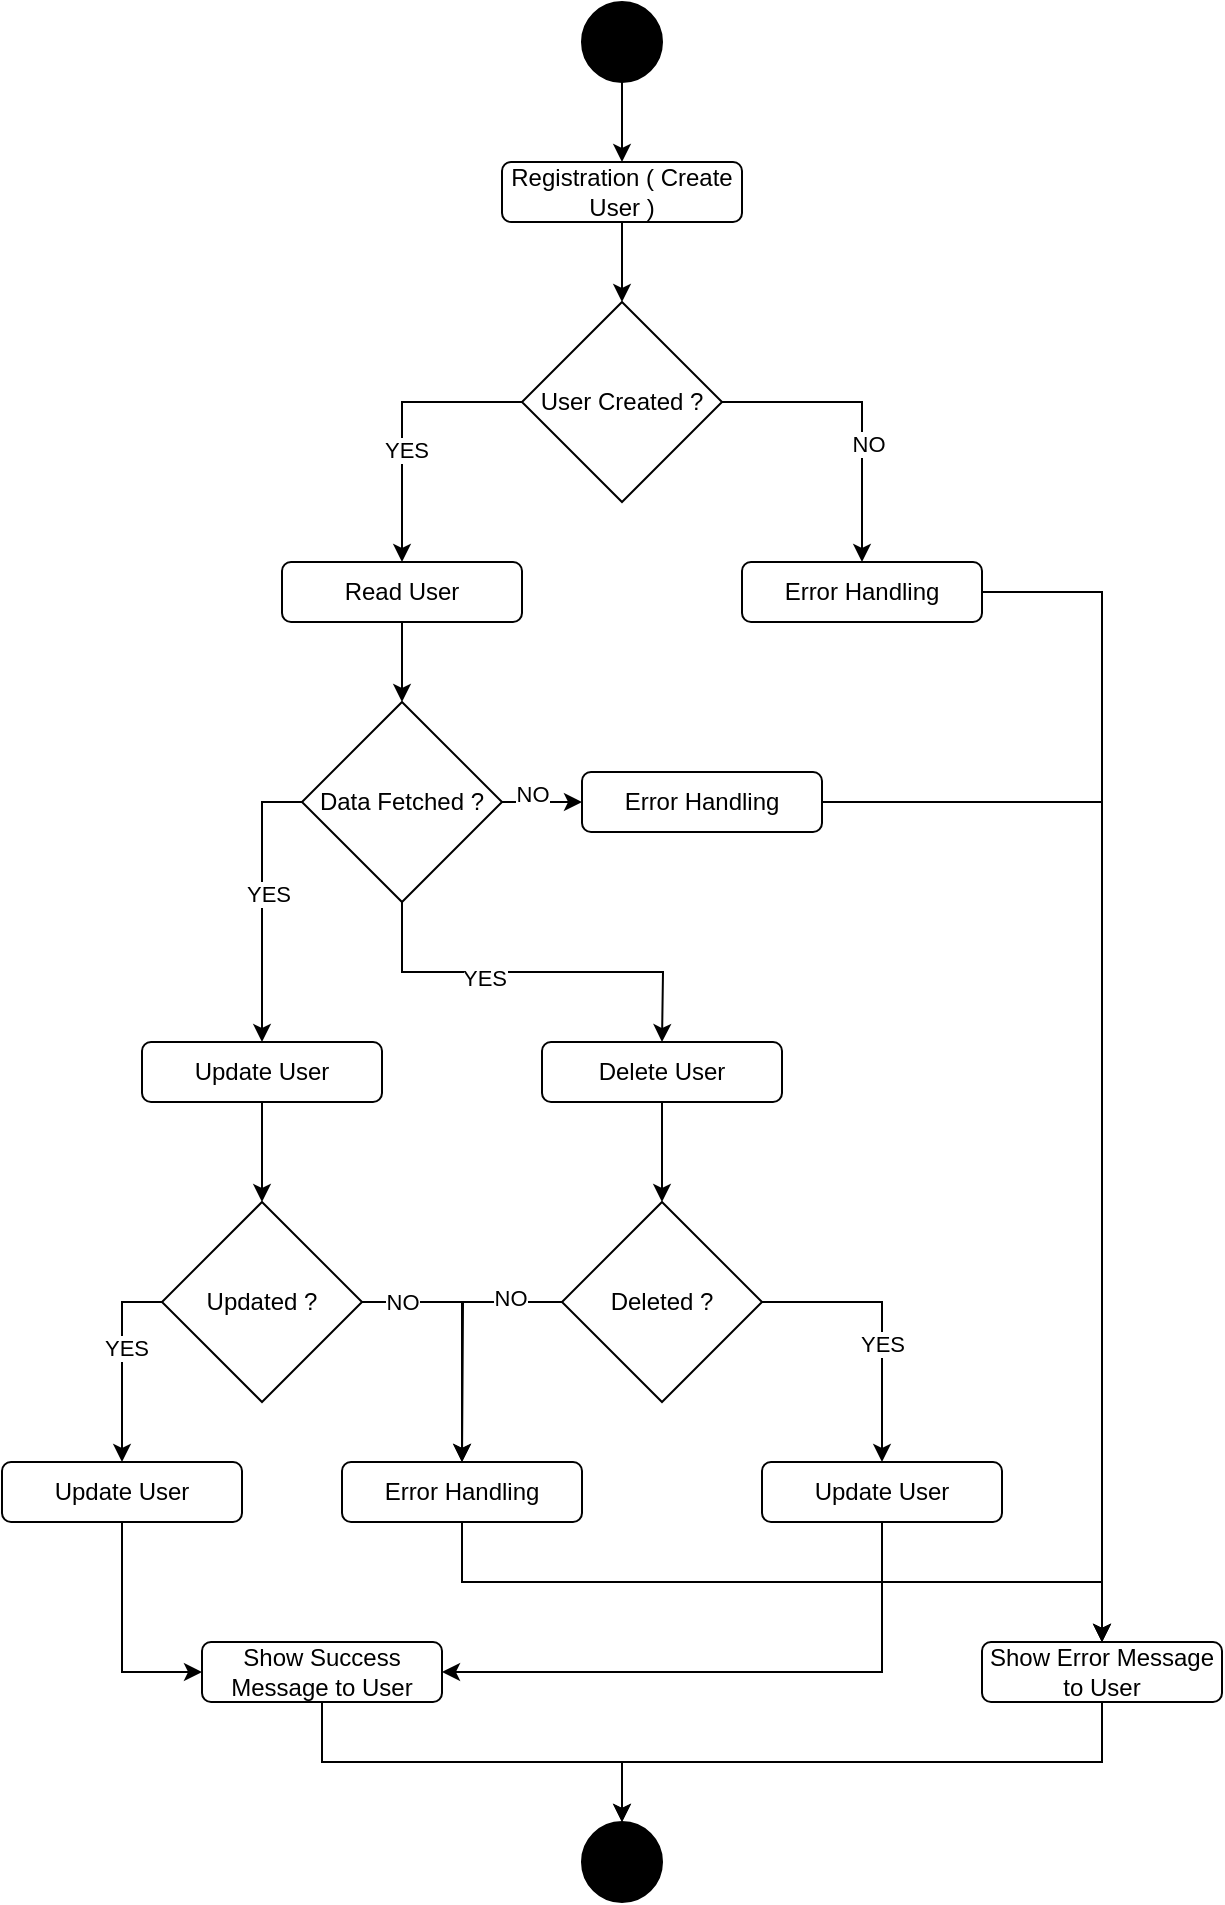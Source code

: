 <mxfile version="24.6.4" type="device">
  <diagram id="C5RBs43oDa-KdzZeNtuy" name="Page-1">
    <mxGraphModel dx="2074" dy="802" grid="1" gridSize="10" guides="1" tooltips="1" connect="1" arrows="1" fold="1" page="1" pageScale="1" pageWidth="827" pageHeight="1169" math="0" shadow="0">
      <root>
        <mxCell id="WIyWlLk6GJQsqaUBKTNV-0" />
        <mxCell id="WIyWlLk6GJQsqaUBKTNV-1" parent="WIyWlLk6GJQsqaUBKTNV-0" />
        <mxCell id="20fMWqvZLDc1XGUT310H-5" style="edgeStyle=orthogonalEdgeStyle;rounded=0;orthogonalLoop=1;jettySize=auto;html=1;exitX=0.5;exitY=1;exitDx=0;exitDy=0;entryX=0.5;entryY=0;entryDx=0;entryDy=0;" edge="1" parent="WIyWlLk6GJQsqaUBKTNV-1" source="20fMWqvZLDc1XGUT310H-0" target="20fMWqvZLDc1XGUT310H-1">
          <mxGeometry relative="1" as="geometry" />
        </mxCell>
        <mxCell id="20fMWqvZLDc1XGUT310H-0" value="" style="ellipse;whiteSpace=wrap;html=1;aspect=fixed;fillColor=#000000;" vertex="1" parent="WIyWlLk6GJQsqaUBKTNV-1">
          <mxGeometry x="400" y="40" width="40" height="40" as="geometry" />
        </mxCell>
        <mxCell id="20fMWqvZLDc1XGUT310H-4" style="edgeStyle=orthogonalEdgeStyle;rounded=0;orthogonalLoop=1;jettySize=auto;html=1;exitX=0.5;exitY=1;exitDx=0;exitDy=0;entryX=0.5;entryY=0;entryDx=0;entryDy=0;" edge="1" parent="WIyWlLk6GJQsqaUBKTNV-1" source="20fMWqvZLDc1XGUT310H-1" target="20fMWqvZLDc1XGUT310H-3">
          <mxGeometry relative="1" as="geometry" />
        </mxCell>
        <mxCell id="20fMWqvZLDc1XGUT310H-1" value="Registration ( Create User )" style="rounded=1;whiteSpace=wrap;html=1;" vertex="1" parent="WIyWlLk6GJQsqaUBKTNV-1">
          <mxGeometry x="360" y="120" width="120" height="30" as="geometry" />
        </mxCell>
        <mxCell id="20fMWqvZLDc1XGUT310H-8" style="edgeStyle=orthogonalEdgeStyle;rounded=0;orthogonalLoop=1;jettySize=auto;html=1;exitX=0;exitY=0.5;exitDx=0;exitDy=0;entryX=0.5;entryY=0;entryDx=0;entryDy=0;" edge="1" parent="WIyWlLk6GJQsqaUBKTNV-1" source="20fMWqvZLDc1XGUT310H-3" target="20fMWqvZLDc1XGUT310H-6">
          <mxGeometry relative="1" as="geometry" />
        </mxCell>
        <mxCell id="20fMWqvZLDc1XGUT310H-10" value="YES" style="edgeLabel;html=1;align=center;verticalAlign=middle;resizable=0;points=[];" vertex="1" connectable="0" parent="20fMWqvZLDc1XGUT310H-8">
          <mxGeometry x="0.2" y="2" relative="1" as="geometry">
            <mxPoint as="offset" />
          </mxGeometry>
        </mxCell>
        <mxCell id="20fMWqvZLDc1XGUT310H-9" style="edgeStyle=orthogonalEdgeStyle;rounded=0;orthogonalLoop=1;jettySize=auto;html=1;exitX=1;exitY=0.5;exitDx=0;exitDy=0;entryX=0.5;entryY=0;entryDx=0;entryDy=0;" edge="1" parent="WIyWlLk6GJQsqaUBKTNV-1" source="20fMWqvZLDc1XGUT310H-3" target="20fMWqvZLDc1XGUT310H-7">
          <mxGeometry relative="1" as="geometry" />
        </mxCell>
        <mxCell id="20fMWqvZLDc1XGUT310H-11" value="NO" style="edgeLabel;html=1;align=center;verticalAlign=middle;resizable=0;points=[];" vertex="1" connectable="0" parent="20fMWqvZLDc1XGUT310H-9">
          <mxGeometry x="0.213" y="3" relative="1" as="geometry">
            <mxPoint as="offset" />
          </mxGeometry>
        </mxCell>
        <mxCell id="20fMWqvZLDc1XGUT310H-3" value="User Created ?" style="rhombus;whiteSpace=wrap;html=1;" vertex="1" parent="WIyWlLk6GJQsqaUBKTNV-1">
          <mxGeometry x="370" y="190" width="100" height="100" as="geometry" />
        </mxCell>
        <mxCell id="20fMWqvZLDc1XGUT310H-13" style="edgeStyle=orthogonalEdgeStyle;rounded=0;orthogonalLoop=1;jettySize=auto;html=1;exitX=0.5;exitY=1;exitDx=0;exitDy=0;entryX=0.5;entryY=0;entryDx=0;entryDy=0;" edge="1" parent="WIyWlLk6GJQsqaUBKTNV-1" source="20fMWqvZLDc1XGUT310H-6" target="20fMWqvZLDc1XGUT310H-12">
          <mxGeometry relative="1" as="geometry" />
        </mxCell>
        <mxCell id="20fMWqvZLDc1XGUT310H-6" value="Read User" style="rounded=1;whiteSpace=wrap;html=1;" vertex="1" parent="WIyWlLk6GJQsqaUBKTNV-1">
          <mxGeometry x="250" y="320" width="120" height="30" as="geometry" />
        </mxCell>
        <mxCell id="20fMWqvZLDc1XGUT310H-51" style="edgeStyle=orthogonalEdgeStyle;rounded=0;orthogonalLoop=1;jettySize=auto;html=1;exitX=1;exitY=0.5;exitDx=0;exitDy=0;entryX=0.5;entryY=0;entryDx=0;entryDy=0;" edge="1" parent="WIyWlLk6GJQsqaUBKTNV-1" source="20fMWqvZLDc1XGUT310H-7" target="20fMWqvZLDc1XGUT310H-41">
          <mxGeometry relative="1" as="geometry" />
        </mxCell>
        <mxCell id="20fMWqvZLDc1XGUT310H-7" value="Error Handling" style="rounded=1;whiteSpace=wrap;html=1;" vertex="1" parent="WIyWlLk6GJQsqaUBKTNV-1">
          <mxGeometry x="480" y="320" width="120" height="30" as="geometry" />
        </mxCell>
        <mxCell id="20fMWqvZLDc1XGUT310H-15" style="edgeStyle=orthogonalEdgeStyle;rounded=0;orthogonalLoop=1;jettySize=auto;html=1;exitX=0;exitY=0.5;exitDx=0;exitDy=0;" edge="1" parent="WIyWlLk6GJQsqaUBKTNV-1" source="20fMWqvZLDc1XGUT310H-12">
          <mxGeometry relative="1" as="geometry">
            <mxPoint x="240" y="560" as="targetPoint" />
          </mxGeometry>
        </mxCell>
        <mxCell id="20fMWqvZLDc1XGUT310H-19" value="YES" style="edgeLabel;html=1;align=center;verticalAlign=middle;resizable=0;points=[];" vertex="1" connectable="0" parent="20fMWqvZLDc1XGUT310H-15">
          <mxGeometry x="-0.06" y="3" relative="1" as="geometry">
            <mxPoint as="offset" />
          </mxGeometry>
        </mxCell>
        <mxCell id="20fMWqvZLDc1XGUT310H-16" style="edgeStyle=orthogonalEdgeStyle;rounded=0;orthogonalLoop=1;jettySize=auto;html=1;exitX=0.5;exitY=1;exitDx=0;exitDy=0;" edge="1" parent="WIyWlLk6GJQsqaUBKTNV-1" source="20fMWqvZLDc1XGUT310H-12">
          <mxGeometry relative="1" as="geometry">
            <mxPoint x="440" y="560" as="targetPoint" />
          </mxGeometry>
        </mxCell>
        <mxCell id="20fMWqvZLDc1XGUT310H-20" value="YES" style="edgeLabel;html=1;align=center;verticalAlign=middle;resizable=0;points=[];" vertex="1" connectable="0" parent="20fMWqvZLDc1XGUT310H-16">
          <mxGeometry x="-0.242" y="-3" relative="1" as="geometry">
            <mxPoint as="offset" />
          </mxGeometry>
        </mxCell>
        <mxCell id="20fMWqvZLDc1XGUT310H-39" style="edgeStyle=orthogonalEdgeStyle;rounded=0;orthogonalLoop=1;jettySize=auto;html=1;exitX=1;exitY=0.5;exitDx=0;exitDy=0;entryX=0;entryY=0.5;entryDx=0;entryDy=0;" edge="1" parent="WIyWlLk6GJQsqaUBKTNV-1" source="20fMWqvZLDc1XGUT310H-12" target="20fMWqvZLDc1XGUT310H-38">
          <mxGeometry relative="1" as="geometry" />
        </mxCell>
        <mxCell id="20fMWqvZLDc1XGUT310H-40" value="NO" style="edgeLabel;html=1;align=center;verticalAlign=middle;resizable=0;points=[];" vertex="1" connectable="0" parent="20fMWqvZLDc1XGUT310H-39">
          <mxGeometry x="-0.25" y="4" relative="1" as="geometry">
            <mxPoint as="offset" />
          </mxGeometry>
        </mxCell>
        <mxCell id="20fMWqvZLDc1XGUT310H-12" value="Data Fetched ?" style="rhombus;whiteSpace=wrap;html=1;" vertex="1" parent="WIyWlLk6GJQsqaUBKTNV-1">
          <mxGeometry x="260" y="390" width="100" height="100" as="geometry" />
        </mxCell>
        <mxCell id="20fMWqvZLDc1XGUT310H-23" style="edgeStyle=orthogonalEdgeStyle;rounded=0;orthogonalLoop=1;jettySize=auto;html=1;exitX=0.5;exitY=1;exitDx=0;exitDy=0;entryX=0.5;entryY=0;entryDx=0;entryDy=0;" edge="1" parent="WIyWlLk6GJQsqaUBKTNV-1" source="20fMWqvZLDc1XGUT310H-17" target="20fMWqvZLDc1XGUT310H-21">
          <mxGeometry relative="1" as="geometry" />
        </mxCell>
        <mxCell id="20fMWqvZLDc1XGUT310H-17" value="Update User" style="rounded=1;whiteSpace=wrap;html=1;" vertex="1" parent="WIyWlLk6GJQsqaUBKTNV-1">
          <mxGeometry x="180" y="560" width="120" height="30" as="geometry" />
        </mxCell>
        <mxCell id="20fMWqvZLDc1XGUT310H-24" style="edgeStyle=orthogonalEdgeStyle;rounded=0;orthogonalLoop=1;jettySize=auto;html=1;exitX=0.5;exitY=1;exitDx=0;exitDy=0;entryX=0.5;entryY=0;entryDx=0;entryDy=0;" edge="1" parent="WIyWlLk6GJQsqaUBKTNV-1" source="20fMWqvZLDc1XGUT310H-18" target="20fMWqvZLDc1XGUT310H-22">
          <mxGeometry relative="1" as="geometry" />
        </mxCell>
        <mxCell id="20fMWqvZLDc1XGUT310H-18" value="Delete User" style="rounded=1;whiteSpace=wrap;html=1;" vertex="1" parent="WIyWlLk6GJQsqaUBKTNV-1">
          <mxGeometry x="380" y="560" width="120" height="30" as="geometry" />
        </mxCell>
        <mxCell id="20fMWqvZLDc1XGUT310H-27" style="edgeStyle=orthogonalEdgeStyle;rounded=0;orthogonalLoop=1;jettySize=auto;html=1;exitX=0;exitY=0.5;exitDx=0;exitDy=0;entryX=0.5;entryY=0;entryDx=0;entryDy=0;" edge="1" parent="WIyWlLk6GJQsqaUBKTNV-1" source="20fMWqvZLDc1XGUT310H-21" target="20fMWqvZLDc1XGUT310H-25">
          <mxGeometry relative="1" as="geometry" />
        </mxCell>
        <mxCell id="20fMWqvZLDc1XGUT310H-35" value="YES" style="edgeLabel;html=1;align=center;verticalAlign=middle;resizable=0;points=[];" vertex="1" connectable="0" parent="20fMWqvZLDc1XGUT310H-27">
          <mxGeometry x="-0.14" y="2" relative="1" as="geometry">
            <mxPoint as="offset" />
          </mxGeometry>
        </mxCell>
        <mxCell id="20fMWqvZLDc1XGUT310H-31" style="edgeStyle=orthogonalEdgeStyle;rounded=0;orthogonalLoop=1;jettySize=auto;html=1;exitX=1;exitY=0.5;exitDx=0;exitDy=0;entryX=0.5;entryY=0;entryDx=0;entryDy=0;" edge="1" parent="WIyWlLk6GJQsqaUBKTNV-1" source="20fMWqvZLDc1XGUT310H-21" target="20fMWqvZLDc1XGUT310H-30">
          <mxGeometry relative="1" as="geometry" />
        </mxCell>
        <mxCell id="20fMWqvZLDc1XGUT310H-33" value="NO" style="edgeLabel;html=1;align=center;verticalAlign=middle;resizable=0;points=[];" vertex="1" connectable="0" parent="20fMWqvZLDc1XGUT310H-31">
          <mxGeometry x="-0.692" relative="1" as="geometry">
            <mxPoint as="offset" />
          </mxGeometry>
        </mxCell>
        <mxCell id="20fMWqvZLDc1XGUT310H-21" value="Updated ?" style="rhombus;whiteSpace=wrap;html=1;" vertex="1" parent="WIyWlLk6GJQsqaUBKTNV-1">
          <mxGeometry x="190" y="640" width="100" height="100" as="geometry" />
        </mxCell>
        <mxCell id="20fMWqvZLDc1XGUT310H-29" style="edgeStyle=orthogonalEdgeStyle;rounded=0;orthogonalLoop=1;jettySize=auto;html=1;exitX=1;exitY=0.5;exitDx=0;exitDy=0;entryX=0.5;entryY=0;entryDx=0;entryDy=0;" edge="1" parent="WIyWlLk6GJQsqaUBKTNV-1" source="20fMWqvZLDc1XGUT310H-22" target="20fMWqvZLDc1XGUT310H-26">
          <mxGeometry relative="1" as="geometry" />
        </mxCell>
        <mxCell id="20fMWqvZLDc1XGUT310H-36" value="YES" style="edgeLabel;html=1;align=center;verticalAlign=middle;resizable=0;points=[];" vertex="1" connectable="0" parent="20fMWqvZLDc1XGUT310H-29">
          <mxGeometry x="0.157" relative="1" as="geometry">
            <mxPoint as="offset" />
          </mxGeometry>
        </mxCell>
        <mxCell id="20fMWqvZLDc1XGUT310H-32" style="edgeStyle=orthogonalEdgeStyle;rounded=0;orthogonalLoop=1;jettySize=auto;html=1;exitX=0;exitY=0.5;exitDx=0;exitDy=0;" edge="1" parent="WIyWlLk6GJQsqaUBKTNV-1" source="20fMWqvZLDc1XGUT310H-22">
          <mxGeometry relative="1" as="geometry">
            <mxPoint x="340" y="770" as="targetPoint" />
          </mxGeometry>
        </mxCell>
        <mxCell id="20fMWqvZLDc1XGUT310H-34" value="NO" style="edgeLabel;html=1;align=center;verticalAlign=middle;resizable=0;points=[];" vertex="1" connectable="0" parent="20fMWqvZLDc1XGUT310H-32">
          <mxGeometry x="-0.599" y="-2" relative="1" as="geometry">
            <mxPoint as="offset" />
          </mxGeometry>
        </mxCell>
        <mxCell id="20fMWqvZLDc1XGUT310H-22" value="Deleted ?" style="rhombus;whiteSpace=wrap;html=1;" vertex="1" parent="WIyWlLk6GJQsqaUBKTNV-1">
          <mxGeometry x="390" y="640" width="100" height="100" as="geometry" />
        </mxCell>
        <mxCell id="20fMWqvZLDc1XGUT310H-44" style="edgeStyle=orthogonalEdgeStyle;rounded=0;orthogonalLoop=1;jettySize=auto;html=1;exitX=0.5;exitY=1;exitDx=0;exitDy=0;entryX=0;entryY=0.5;entryDx=0;entryDy=0;" edge="1" parent="WIyWlLk6GJQsqaUBKTNV-1" source="20fMWqvZLDc1XGUT310H-25" target="20fMWqvZLDc1XGUT310H-42">
          <mxGeometry relative="1" as="geometry" />
        </mxCell>
        <mxCell id="20fMWqvZLDc1XGUT310H-25" value="Update User" style="rounded=1;whiteSpace=wrap;html=1;" vertex="1" parent="WIyWlLk6GJQsqaUBKTNV-1">
          <mxGeometry x="110" y="770" width="120" height="30" as="geometry" />
        </mxCell>
        <mxCell id="20fMWqvZLDc1XGUT310H-45" style="edgeStyle=orthogonalEdgeStyle;rounded=0;orthogonalLoop=1;jettySize=auto;html=1;exitX=0.5;exitY=1;exitDx=0;exitDy=0;entryX=1;entryY=0.5;entryDx=0;entryDy=0;" edge="1" parent="WIyWlLk6GJQsqaUBKTNV-1" source="20fMWqvZLDc1XGUT310H-26" target="20fMWqvZLDc1XGUT310H-42">
          <mxGeometry relative="1" as="geometry" />
        </mxCell>
        <mxCell id="20fMWqvZLDc1XGUT310H-26" value="Update User" style="rounded=1;whiteSpace=wrap;html=1;" vertex="1" parent="WIyWlLk6GJQsqaUBKTNV-1">
          <mxGeometry x="490" y="770" width="120" height="30" as="geometry" />
        </mxCell>
        <mxCell id="20fMWqvZLDc1XGUT310H-47" style="edgeStyle=orthogonalEdgeStyle;rounded=0;orthogonalLoop=1;jettySize=auto;html=1;exitX=0.5;exitY=1;exitDx=0;exitDy=0;entryX=0.5;entryY=0;entryDx=0;entryDy=0;" edge="1" parent="WIyWlLk6GJQsqaUBKTNV-1" source="20fMWqvZLDc1XGUT310H-30" target="20fMWqvZLDc1XGUT310H-41">
          <mxGeometry relative="1" as="geometry" />
        </mxCell>
        <mxCell id="20fMWqvZLDc1XGUT310H-30" value="Error Handling" style="rounded=1;whiteSpace=wrap;html=1;" vertex="1" parent="WIyWlLk6GJQsqaUBKTNV-1">
          <mxGeometry x="280" y="770" width="120" height="30" as="geometry" />
        </mxCell>
        <mxCell id="20fMWqvZLDc1XGUT310H-50" style="edgeStyle=orthogonalEdgeStyle;rounded=0;orthogonalLoop=1;jettySize=auto;html=1;exitX=1;exitY=0.5;exitDx=0;exitDy=0;entryX=0.5;entryY=0;entryDx=0;entryDy=0;" edge="1" parent="WIyWlLk6GJQsqaUBKTNV-1" source="20fMWqvZLDc1XGUT310H-38" target="20fMWqvZLDc1XGUT310H-41">
          <mxGeometry relative="1" as="geometry" />
        </mxCell>
        <mxCell id="20fMWqvZLDc1XGUT310H-38" value="Error Handling" style="rounded=1;whiteSpace=wrap;html=1;" vertex="1" parent="WIyWlLk6GJQsqaUBKTNV-1">
          <mxGeometry x="400" y="425" width="120" height="30" as="geometry" />
        </mxCell>
        <mxCell id="20fMWqvZLDc1XGUT310H-48" style="edgeStyle=orthogonalEdgeStyle;rounded=0;orthogonalLoop=1;jettySize=auto;html=1;exitX=0.5;exitY=1;exitDx=0;exitDy=0;entryX=0.5;entryY=0;entryDx=0;entryDy=0;" edge="1" parent="WIyWlLk6GJQsqaUBKTNV-1" source="20fMWqvZLDc1XGUT310H-41" target="20fMWqvZLDc1XGUT310H-43">
          <mxGeometry relative="1" as="geometry" />
        </mxCell>
        <mxCell id="20fMWqvZLDc1XGUT310H-41" value="Show Error Message to User" style="rounded=1;whiteSpace=wrap;html=1;" vertex="1" parent="WIyWlLk6GJQsqaUBKTNV-1">
          <mxGeometry x="600" y="860" width="120" height="30" as="geometry" />
        </mxCell>
        <mxCell id="20fMWqvZLDc1XGUT310H-46" style="edgeStyle=orthogonalEdgeStyle;rounded=0;orthogonalLoop=1;jettySize=auto;html=1;exitX=0.5;exitY=1;exitDx=0;exitDy=0;entryX=0.5;entryY=0;entryDx=0;entryDy=0;" edge="1" parent="WIyWlLk6GJQsqaUBKTNV-1" source="20fMWqvZLDc1XGUT310H-42" target="20fMWqvZLDc1XGUT310H-43">
          <mxGeometry relative="1" as="geometry" />
        </mxCell>
        <mxCell id="20fMWqvZLDc1XGUT310H-42" value="Show Success Message to User" style="rounded=1;whiteSpace=wrap;html=1;" vertex="1" parent="WIyWlLk6GJQsqaUBKTNV-1">
          <mxGeometry x="210" y="860" width="120" height="30" as="geometry" />
        </mxCell>
        <mxCell id="20fMWqvZLDc1XGUT310H-43" value="" style="ellipse;whiteSpace=wrap;html=1;aspect=fixed;fillColor=#000000;" vertex="1" parent="WIyWlLk6GJQsqaUBKTNV-1">
          <mxGeometry x="400" y="950" width="40" height="40" as="geometry" />
        </mxCell>
      </root>
    </mxGraphModel>
  </diagram>
</mxfile>
